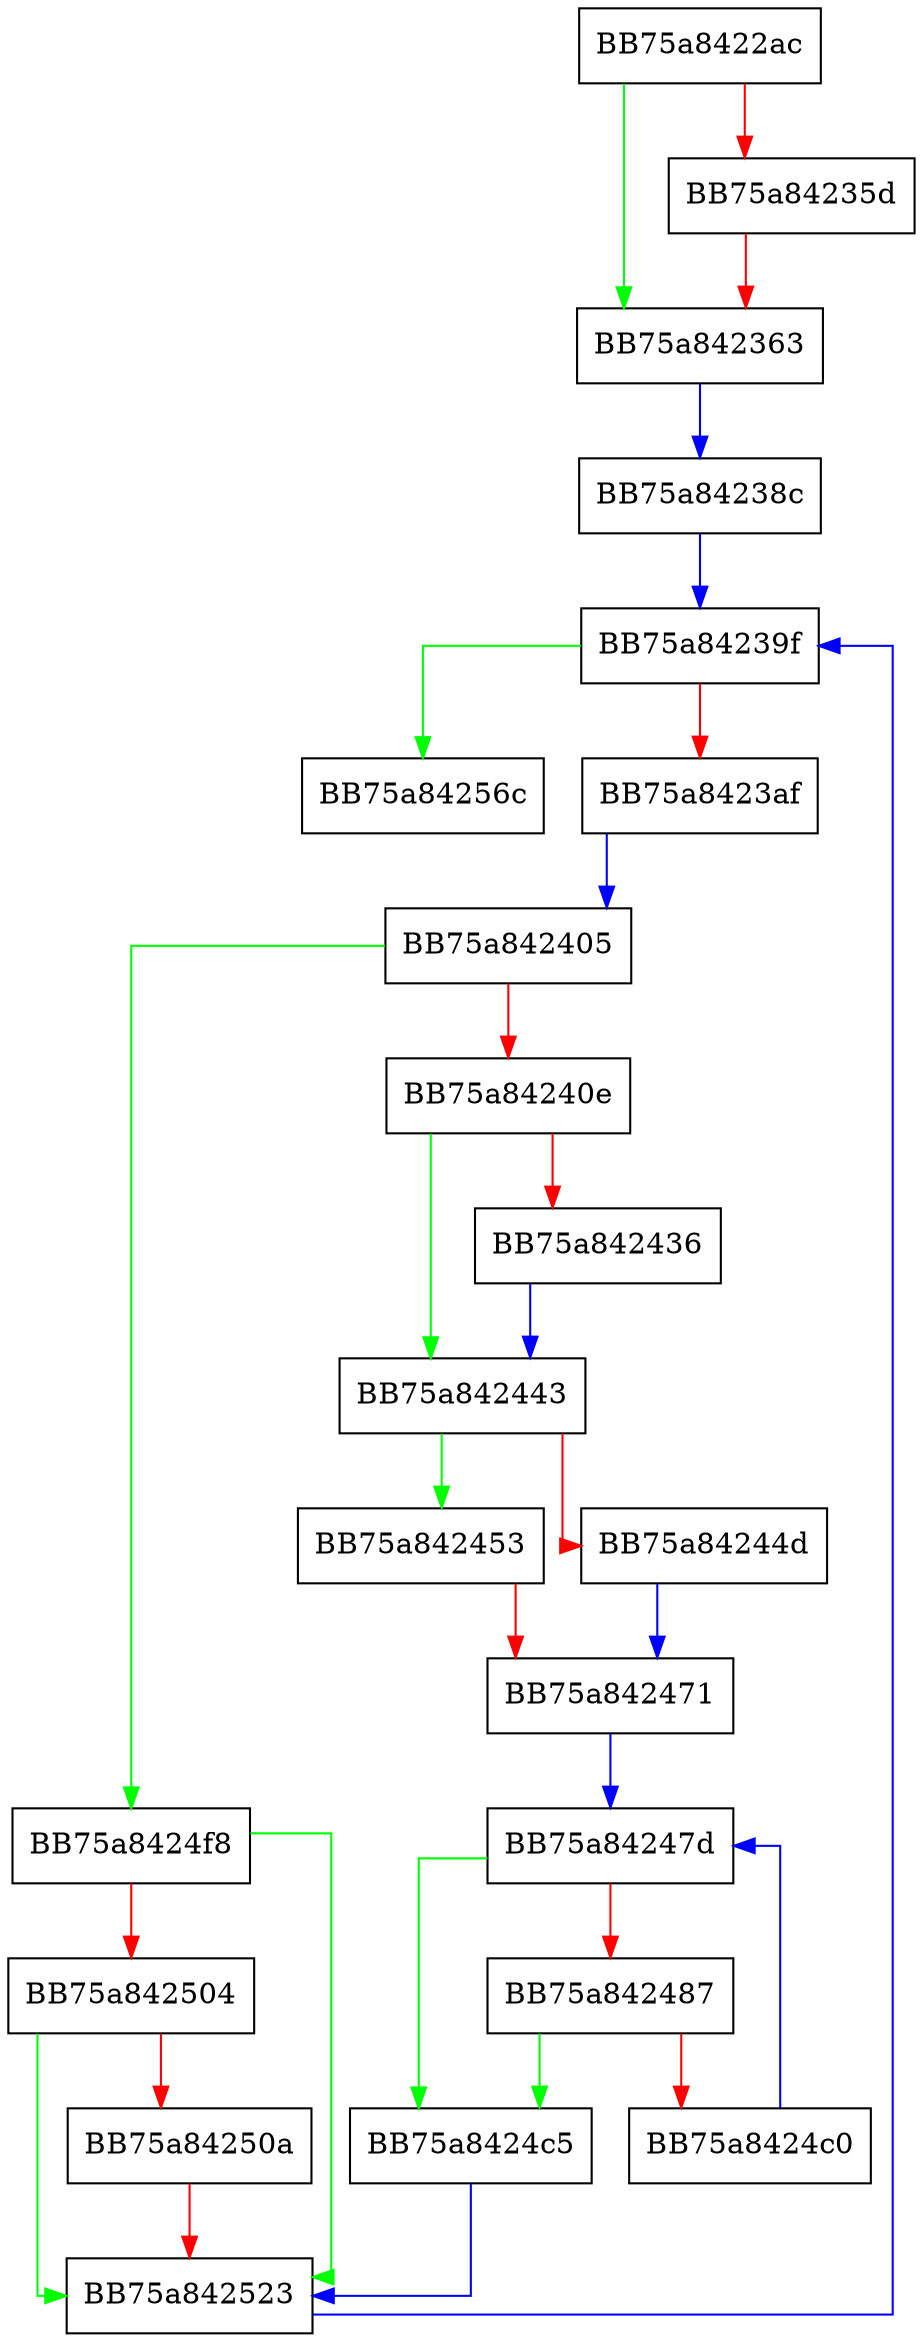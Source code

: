 digraph ConsumeNotificationList {
  node [shape="box"];
  graph [splines=ortho];
  BB75a8422ac -> BB75a842363 [color="green"];
  BB75a8422ac -> BB75a84235d [color="red"];
  BB75a84235d -> BB75a842363 [color="red"];
  BB75a842363 -> BB75a84238c [color="blue"];
  BB75a84238c -> BB75a84239f [color="blue"];
  BB75a84239f -> BB75a84256c [color="green"];
  BB75a84239f -> BB75a8423af [color="red"];
  BB75a8423af -> BB75a842405 [color="blue"];
  BB75a842405 -> BB75a8424f8 [color="green"];
  BB75a842405 -> BB75a84240e [color="red"];
  BB75a84240e -> BB75a842443 [color="green"];
  BB75a84240e -> BB75a842436 [color="red"];
  BB75a842436 -> BB75a842443 [color="blue"];
  BB75a842443 -> BB75a842453 [color="green"];
  BB75a842443 -> BB75a84244d [color="red"];
  BB75a84244d -> BB75a842471 [color="blue"];
  BB75a842453 -> BB75a842471 [color="red"];
  BB75a842471 -> BB75a84247d [color="blue"];
  BB75a84247d -> BB75a8424c5 [color="green"];
  BB75a84247d -> BB75a842487 [color="red"];
  BB75a842487 -> BB75a8424c5 [color="green"];
  BB75a842487 -> BB75a8424c0 [color="red"];
  BB75a8424c0 -> BB75a84247d [color="blue"];
  BB75a8424c5 -> BB75a842523 [color="blue"];
  BB75a8424f8 -> BB75a842523 [color="green"];
  BB75a8424f8 -> BB75a842504 [color="red"];
  BB75a842504 -> BB75a842523 [color="green"];
  BB75a842504 -> BB75a84250a [color="red"];
  BB75a84250a -> BB75a842523 [color="red"];
  BB75a842523 -> BB75a84239f [color="blue"];
}